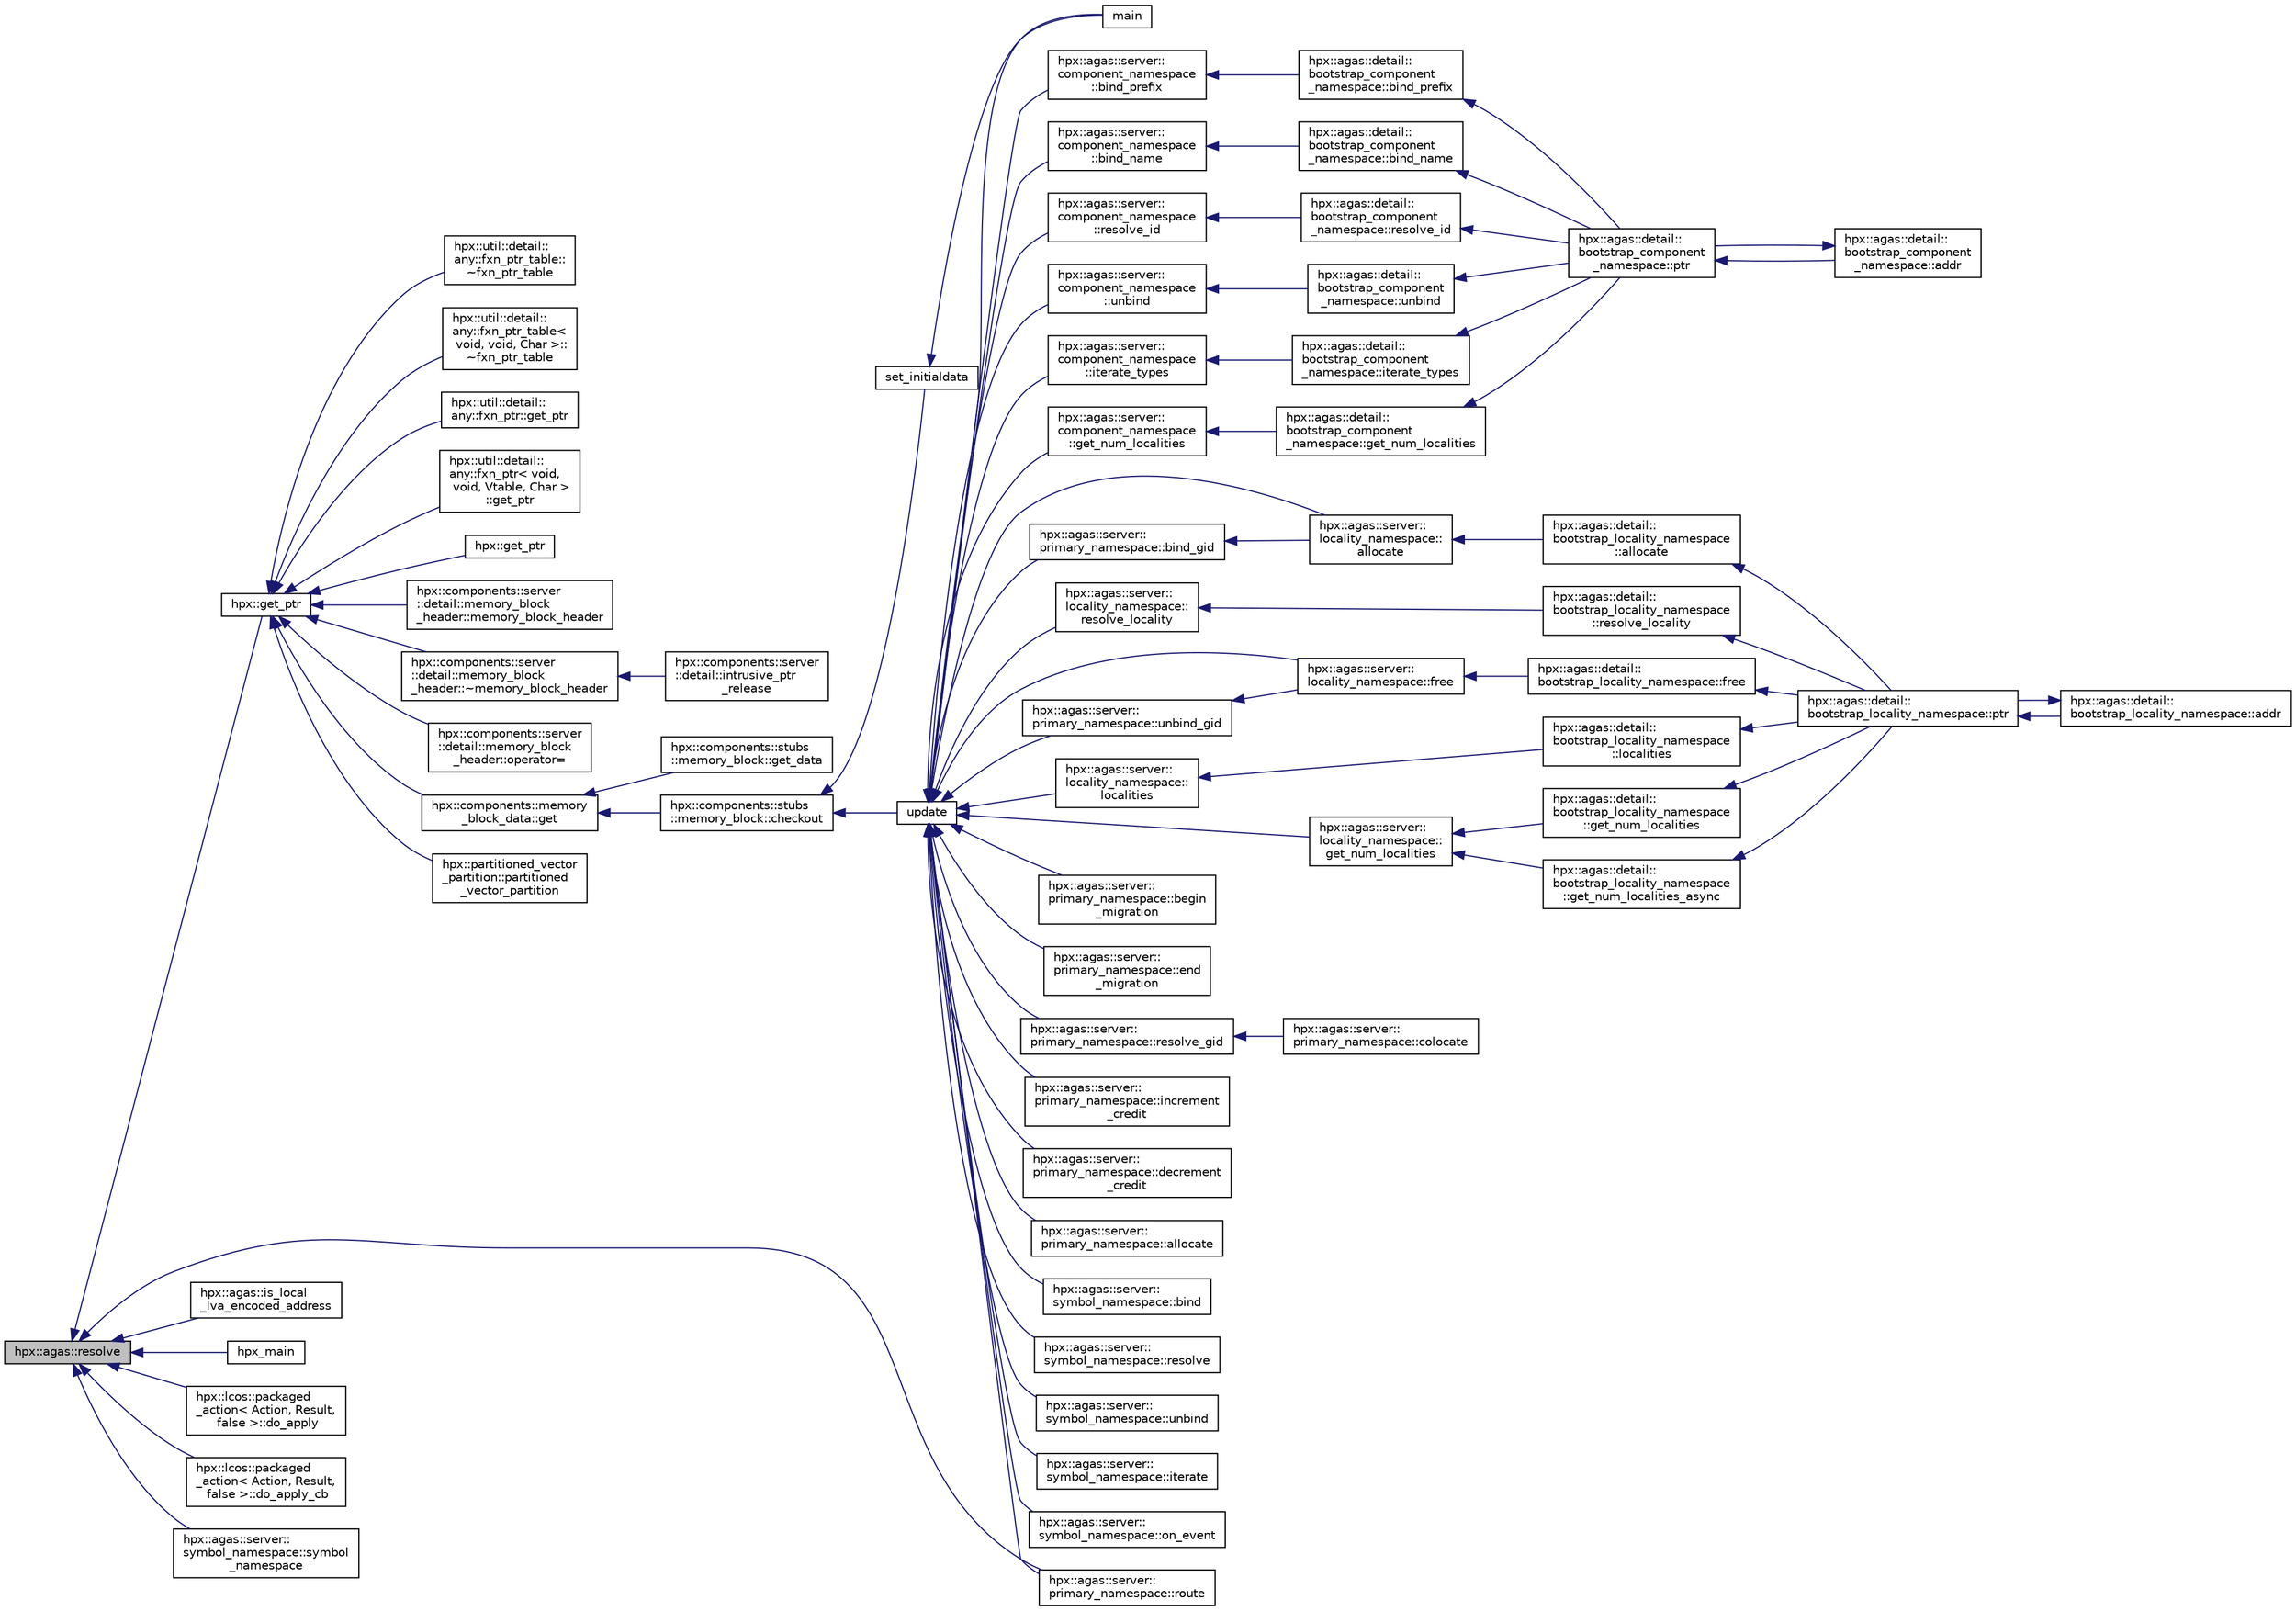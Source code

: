 digraph "hpx::agas::resolve"
{
  edge [fontname="Helvetica",fontsize="10",labelfontname="Helvetica",labelfontsize="10"];
  node [fontname="Helvetica",fontsize="10",shape=record];
  rankdir="LR";
  Node4692 [label="hpx::agas::resolve",height=0.2,width=0.4,color="black", fillcolor="grey75", style="filled", fontcolor="black"];
  Node4692 -> Node4693 [dir="back",color="midnightblue",fontsize="10",style="solid",fontname="Helvetica"];
  Node4693 [label="hpx::get_ptr",height=0.2,width=0.4,color="black", fillcolor="white", style="filled",URL="$d8/d83/namespacehpx.html#aeb814737de830a2e8e340ca052d5ebfa",tooltip="Returns a future referring to the pointer to the underlying memory of a component. "];
  Node4693 -> Node4694 [dir="back",color="midnightblue",fontsize="10",style="solid",fontname="Helvetica"];
  Node4694 [label="hpx::util::detail::\lany::fxn_ptr_table::\l~fxn_ptr_table",height=0.2,width=0.4,color="black", fillcolor="white", style="filled",URL="$d4/d23/structhpx_1_1util_1_1detail_1_1any_1_1fxn__ptr__table.html#abec0243c15a22c17b416628b8de59111"];
  Node4693 -> Node4695 [dir="back",color="midnightblue",fontsize="10",style="solid",fontname="Helvetica"];
  Node4695 [label="hpx::util::detail::\lany::fxn_ptr_table\<\l void, void, Char \>::\l~fxn_ptr_table",height=0.2,width=0.4,color="black", fillcolor="white", style="filled",URL="$d3/d8f/structhpx_1_1util_1_1detail_1_1any_1_1fxn__ptr__table_3_01void_00_01void_00_01_char_01_4.html#aa98a639e98218646776adc0f4d0c4f68"];
  Node4693 -> Node4696 [dir="back",color="midnightblue",fontsize="10",style="solid",fontname="Helvetica"];
  Node4696 [label="hpx::util::detail::\lany::fxn_ptr::get_ptr",height=0.2,width=0.4,color="black", fillcolor="white", style="filled",URL="$d7/dcb/structhpx_1_1util_1_1detail_1_1any_1_1fxn__ptr.html#a43d78a2ab4dd4b2149f361b38eeac853"];
  Node4693 -> Node4697 [dir="back",color="midnightblue",fontsize="10",style="solid",fontname="Helvetica"];
  Node4697 [label="hpx::util::detail::\lany::fxn_ptr\< void,\l void, Vtable, Char \>\l::get_ptr",height=0.2,width=0.4,color="black", fillcolor="white", style="filled",URL="$d4/dfd/structhpx_1_1util_1_1detail_1_1any_1_1fxn__ptr_3_01void_00_01void_00_01_vtable_00_01_char_01_4.html#a92b4217797102bca7f9ebe903be1cbbe"];
  Node4693 -> Node4698 [dir="back",color="midnightblue",fontsize="10",style="solid",fontname="Helvetica"];
  Node4698 [label="hpx::get_ptr",height=0.2,width=0.4,color="black", fillcolor="white", style="filled",URL="$d8/d83/namespacehpx.html#a488c36e8791a0f000ffce5ce86994602",tooltip="Returns a future referring to the pointer to the underlying memory of a component. "];
  Node4693 -> Node4699 [dir="back",color="midnightblue",fontsize="10",style="solid",fontname="Helvetica"];
  Node4699 [label="hpx::components::server\l::detail::memory_block\l_header::memory_block_header",height=0.2,width=0.4,color="black", fillcolor="white", style="filled",URL="$d7/d1b/classhpx_1_1components_1_1server_1_1detail_1_1memory__block__header.html#aed5e8cf63bf5845d4e1e6d24c5ff36fe"];
  Node4693 -> Node4700 [dir="back",color="midnightblue",fontsize="10",style="solid",fontname="Helvetica"];
  Node4700 [label="hpx::components::server\l::detail::memory_block\l_header::~memory_block_header",height=0.2,width=0.4,color="black", fillcolor="white", style="filled",URL="$d7/d1b/classhpx_1_1components_1_1server_1_1detail_1_1memory__block__header.html#a64944da9256f10c75be3c4683f978314"];
  Node4700 -> Node4701 [dir="back",color="midnightblue",fontsize="10",style="solid",fontname="Helvetica"];
  Node4701 [label="hpx::components::server\l::detail::intrusive_ptr\l_release",height=0.2,width=0.4,color="black", fillcolor="white", style="filled",URL="$d8/d25/namespacehpx_1_1components_1_1server_1_1detail.html#a17d9da126dd7a005fe03586fc75ca180"];
  Node4693 -> Node4702 [dir="back",color="midnightblue",fontsize="10",style="solid",fontname="Helvetica"];
  Node4702 [label="hpx::components::server\l::detail::memory_block\l_header::operator=",height=0.2,width=0.4,color="black", fillcolor="white", style="filled",URL="$d7/d1b/classhpx_1_1components_1_1server_1_1detail_1_1memory__block__header.html#a9f0f60ded060c5333875f47c4d36df16"];
  Node4693 -> Node4703 [dir="back",color="midnightblue",fontsize="10",style="solid",fontname="Helvetica"];
  Node4703 [label="hpx::components::memory\l_block_data::get",height=0.2,width=0.4,color="black", fillcolor="white", style="filled",URL="$d5/d76/classhpx_1_1components_1_1memory__block__data.html#a97ce2f01b730d8d90d329c1642fc0b28"];
  Node4703 -> Node4704 [dir="back",color="midnightblue",fontsize="10",style="solid",fontname="Helvetica"];
  Node4704 [label="hpx::components::stubs\l::memory_block::get_data",height=0.2,width=0.4,color="black", fillcolor="white", style="filled",URL="$d2/d46/structhpx_1_1components_1_1stubs_1_1memory__block.html#ac16c7812886244945987a05d7cb9b6e2"];
  Node4703 -> Node4705 [dir="back",color="midnightblue",fontsize="10",style="solid",fontname="Helvetica"];
  Node4705 [label="hpx::components::stubs\l::memory_block::checkout",height=0.2,width=0.4,color="black", fillcolor="white", style="filled",URL="$d2/d46/structhpx_1_1components_1_1stubs_1_1memory__block.html#a37128bbb38e0ee31010f3d06d6de4e66"];
  Node4705 -> Node4706 [dir="back",color="midnightblue",fontsize="10",style="solid",fontname="Helvetica"];
  Node4706 [label="set_initialdata",height=0.2,width=0.4,color="black", fillcolor="white", style="filled",URL="$d7/d8b/non__atomic__rma_8cpp.html#a8088a219b6b7da870545f4ec73f80930"];
  Node4706 -> Node4707 [dir="back",color="midnightblue",fontsize="10",style="solid",fontname="Helvetica"];
  Node4707 [label="main",height=0.2,width=0.4,color="black", fillcolor="white", style="filled",URL="$d7/d8b/non__atomic__rma_8cpp.html#a0ddf1224851353fc92bfbff6f499fa97"];
  Node4705 -> Node4708 [dir="back",color="midnightblue",fontsize="10",style="solid",fontname="Helvetica"];
  Node4708 [label="update",height=0.2,width=0.4,color="black", fillcolor="white", style="filled",URL="$d7/d8b/non__atomic__rma_8cpp.html#a1f6c9aa3449cfad360e892c9c0bb7773"];
  Node4708 -> Node4709 [dir="back",color="midnightblue",fontsize="10",style="solid",fontname="Helvetica"];
  Node4709 [label="hpx::agas::server::\lcomponent_namespace\l::bind_prefix",height=0.2,width=0.4,color="black", fillcolor="white", style="filled",URL="$d4/dc8/structhpx_1_1agas_1_1server_1_1component__namespace.html#aa0f1e073d2837e493bbb13ffd5c06dc7"];
  Node4709 -> Node4710 [dir="back",color="midnightblue",fontsize="10",style="solid",fontname="Helvetica"];
  Node4710 [label="hpx::agas::detail::\lbootstrap_component\l_namespace::bind_prefix",height=0.2,width=0.4,color="black", fillcolor="white", style="filled",URL="$d4/db7/structhpx_1_1agas_1_1detail_1_1bootstrap__component__namespace.html#a9c4e85844335c1eb7a2dee35ab973927"];
  Node4710 -> Node4711 [dir="back",color="midnightblue",fontsize="10",style="solid",fontname="Helvetica"];
  Node4711 [label="hpx::agas::detail::\lbootstrap_component\l_namespace::ptr",height=0.2,width=0.4,color="black", fillcolor="white", style="filled",URL="$d4/db7/structhpx_1_1agas_1_1detail_1_1bootstrap__component__namespace.html#a2ddc1b51e40d6b5c32f7eeba52a7527d"];
  Node4711 -> Node4712 [dir="back",color="midnightblue",fontsize="10",style="solid",fontname="Helvetica"];
  Node4712 [label="hpx::agas::detail::\lbootstrap_component\l_namespace::addr",height=0.2,width=0.4,color="black", fillcolor="white", style="filled",URL="$d4/db7/structhpx_1_1agas_1_1detail_1_1bootstrap__component__namespace.html#a4947343cef580d3a72f9fcb6803a54b1"];
  Node4712 -> Node4711 [dir="back",color="midnightblue",fontsize="10",style="solid",fontname="Helvetica"];
  Node4708 -> Node4713 [dir="back",color="midnightblue",fontsize="10",style="solid",fontname="Helvetica"];
  Node4713 [label="hpx::agas::server::\lcomponent_namespace\l::bind_name",height=0.2,width=0.4,color="black", fillcolor="white", style="filled",URL="$d4/dc8/structhpx_1_1agas_1_1server_1_1component__namespace.html#ac81ad0c6b5a63d0af3299207949b4749"];
  Node4713 -> Node4714 [dir="back",color="midnightblue",fontsize="10",style="solid",fontname="Helvetica"];
  Node4714 [label="hpx::agas::detail::\lbootstrap_component\l_namespace::bind_name",height=0.2,width=0.4,color="black", fillcolor="white", style="filled",URL="$d4/db7/structhpx_1_1agas_1_1detail_1_1bootstrap__component__namespace.html#ad25372861bda6208139f91887d918fbb"];
  Node4714 -> Node4711 [dir="back",color="midnightblue",fontsize="10",style="solid",fontname="Helvetica"];
  Node4708 -> Node4715 [dir="back",color="midnightblue",fontsize="10",style="solid",fontname="Helvetica"];
  Node4715 [label="hpx::agas::server::\lcomponent_namespace\l::resolve_id",height=0.2,width=0.4,color="black", fillcolor="white", style="filled",URL="$d4/dc8/structhpx_1_1agas_1_1server_1_1component__namespace.html#acee1577d340b0c3af69fea410a97e760"];
  Node4715 -> Node4716 [dir="back",color="midnightblue",fontsize="10",style="solid",fontname="Helvetica"];
  Node4716 [label="hpx::agas::detail::\lbootstrap_component\l_namespace::resolve_id",height=0.2,width=0.4,color="black", fillcolor="white", style="filled",URL="$d4/db7/structhpx_1_1agas_1_1detail_1_1bootstrap__component__namespace.html#a59c6702ea1ee4d5d744d89bb57c6ba83"];
  Node4716 -> Node4711 [dir="back",color="midnightblue",fontsize="10",style="solid",fontname="Helvetica"];
  Node4708 -> Node4717 [dir="back",color="midnightblue",fontsize="10",style="solid",fontname="Helvetica"];
  Node4717 [label="hpx::agas::server::\lcomponent_namespace\l::unbind",height=0.2,width=0.4,color="black", fillcolor="white", style="filled",URL="$d4/dc8/structhpx_1_1agas_1_1server_1_1component__namespace.html#a6a1c04b36c3f7c2a61dba64cf586f2b7"];
  Node4717 -> Node4718 [dir="back",color="midnightblue",fontsize="10",style="solid",fontname="Helvetica"];
  Node4718 [label="hpx::agas::detail::\lbootstrap_component\l_namespace::unbind",height=0.2,width=0.4,color="black", fillcolor="white", style="filled",URL="$d4/db7/structhpx_1_1agas_1_1detail_1_1bootstrap__component__namespace.html#aed0961449fec108933b6f738040e98af"];
  Node4718 -> Node4711 [dir="back",color="midnightblue",fontsize="10",style="solid",fontname="Helvetica"];
  Node4708 -> Node4719 [dir="back",color="midnightblue",fontsize="10",style="solid",fontname="Helvetica"];
  Node4719 [label="hpx::agas::server::\lcomponent_namespace\l::iterate_types",height=0.2,width=0.4,color="black", fillcolor="white", style="filled",URL="$d4/dc8/structhpx_1_1agas_1_1server_1_1component__namespace.html#a841f64a9b93bb658091f80fa5019c42c"];
  Node4719 -> Node4720 [dir="back",color="midnightblue",fontsize="10",style="solid",fontname="Helvetica"];
  Node4720 [label="hpx::agas::detail::\lbootstrap_component\l_namespace::iterate_types",height=0.2,width=0.4,color="black", fillcolor="white", style="filled",URL="$d4/db7/structhpx_1_1agas_1_1detail_1_1bootstrap__component__namespace.html#a750193d7d4f0ed8a9adcd7054ae62063"];
  Node4720 -> Node4711 [dir="back",color="midnightblue",fontsize="10",style="solid",fontname="Helvetica"];
  Node4708 -> Node4721 [dir="back",color="midnightblue",fontsize="10",style="solid",fontname="Helvetica"];
  Node4721 [label="hpx::agas::server::\lcomponent_namespace\l::get_num_localities",height=0.2,width=0.4,color="black", fillcolor="white", style="filled",URL="$d4/dc8/structhpx_1_1agas_1_1server_1_1component__namespace.html#ae4612aa43bf1a3173cc0a17f78593a1f"];
  Node4721 -> Node4722 [dir="back",color="midnightblue",fontsize="10",style="solid",fontname="Helvetica"];
  Node4722 [label="hpx::agas::detail::\lbootstrap_component\l_namespace::get_num_localities",height=0.2,width=0.4,color="black", fillcolor="white", style="filled",URL="$d4/db7/structhpx_1_1agas_1_1detail_1_1bootstrap__component__namespace.html#a2ac6a4525c269aa2f635b877e98209aa"];
  Node4722 -> Node4711 [dir="back",color="midnightblue",fontsize="10",style="solid",fontname="Helvetica"];
  Node4708 -> Node4723 [dir="back",color="midnightblue",fontsize="10",style="solid",fontname="Helvetica"];
  Node4723 [label="hpx::agas::server::\llocality_namespace::\lallocate",height=0.2,width=0.4,color="black", fillcolor="white", style="filled",URL="$dc/d72/structhpx_1_1agas_1_1server_1_1locality__namespace.html#a584777211619893840252d5c72b726ac"];
  Node4723 -> Node4724 [dir="back",color="midnightblue",fontsize="10",style="solid",fontname="Helvetica"];
  Node4724 [label="hpx::agas::detail::\lbootstrap_locality_namespace\l::allocate",height=0.2,width=0.4,color="black", fillcolor="white", style="filled",URL="$d2/d28/structhpx_1_1agas_1_1detail_1_1bootstrap__locality__namespace.html#a17fa8a29a5b6c64ac5f92b67fd816be1"];
  Node4724 -> Node4725 [dir="back",color="midnightblue",fontsize="10",style="solid",fontname="Helvetica"];
  Node4725 [label="hpx::agas::detail::\lbootstrap_locality_namespace::ptr",height=0.2,width=0.4,color="black", fillcolor="white", style="filled",URL="$d2/d28/structhpx_1_1agas_1_1detail_1_1bootstrap__locality__namespace.html#a5d4dcef228d9a8e6040f2e404546a7b8"];
  Node4725 -> Node4726 [dir="back",color="midnightblue",fontsize="10",style="solid",fontname="Helvetica"];
  Node4726 [label="hpx::agas::detail::\lbootstrap_locality_namespace::addr",height=0.2,width=0.4,color="black", fillcolor="white", style="filled",URL="$d2/d28/structhpx_1_1agas_1_1detail_1_1bootstrap__locality__namespace.html#a6a5b1a39f25283d49aae9a42b5c4388a"];
  Node4726 -> Node4725 [dir="back",color="midnightblue",fontsize="10",style="solid",fontname="Helvetica"];
  Node4708 -> Node4727 [dir="back",color="midnightblue",fontsize="10",style="solid",fontname="Helvetica"];
  Node4727 [label="hpx::agas::server::\llocality_namespace::\lresolve_locality",height=0.2,width=0.4,color="black", fillcolor="white", style="filled",URL="$dc/d72/structhpx_1_1agas_1_1server_1_1locality__namespace.html#acc664dc0ee762d5b35802aa60ac9f6e7"];
  Node4727 -> Node4728 [dir="back",color="midnightblue",fontsize="10",style="solid",fontname="Helvetica"];
  Node4728 [label="hpx::agas::detail::\lbootstrap_locality_namespace\l::resolve_locality",height=0.2,width=0.4,color="black", fillcolor="white", style="filled",URL="$d2/d28/structhpx_1_1agas_1_1detail_1_1bootstrap__locality__namespace.html#a90a9e093f25dbd05d50ec1b46ced037c"];
  Node4728 -> Node4725 [dir="back",color="midnightblue",fontsize="10",style="solid",fontname="Helvetica"];
  Node4708 -> Node4729 [dir="back",color="midnightblue",fontsize="10",style="solid",fontname="Helvetica"];
  Node4729 [label="hpx::agas::server::\llocality_namespace::free",height=0.2,width=0.4,color="black", fillcolor="white", style="filled",URL="$dc/d72/structhpx_1_1agas_1_1server_1_1locality__namespace.html#a53c05de8b43cbdb17edf4930b0fc0ac6"];
  Node4729 -> Node4730 [dir="back",color="midnightblue",fontsize="10",style="solid",fontname="Helvetica"];
  Node4730 [label="hpx::agas::detail::\lbootstrap_locality_namespace::free",height=0.2,width=0.4,color="black", fillcolor="white", style="filled",URL="$d2/d28/structhpx_1_1agas_1_1detail_1_1bootstrap__locality__namespace.html#a2830ab98d14d3fadcec97a72783f9221"];
  Node4730 -> Node4725 [dir="back",color="midnightblue",fontsize="10",style="solid",fontname="Helvetica"];
  Node4708 -> Node4731 [dir="back",color="midnightblue",fontsize="10",style="solid",fontname="Helvetica"];
  Node4731 [label="hpx::agas::server::\llocality_namespace::\llocalities",height=0.2,width=0.4,color="black", fillcolor="white", style="filled",URL="$dc/d72/structhpx_1_1agas_1_1server_1_1locality__namespace.html#ab0ecc44f496ee5011c8ba2c73ea4e5e5"];
  Node4731 -> Node4732 [dir="back",color="midnightblue",fontsize="10",style="solid",fontname="Helvetica"];
  Node4732 [label="hpx::agas::detail::\lbootstrap_locality_namespace\l::localities",height=0.2,width=0.4,color="black", fillcolor="white", style="filled",URL="$d2/d28/structhpx_1_1agas_1_1detail_1_1bootstrap__locality__namespace.html#ab8a1c96ad1ffea65eac264d0c2f64de9"];
  Node4732 -> Node4725 [dir="back",color="midnightblue",fontsize="10",style="solid",fontname="Helvetica"];
  Node4708 -> Node4733 [dir="back",color="midnightblue",fontsize="10",style="solid",fontname="Helvetica"];
  Node4733 [label="hpx::agas::server::\llocality_namespace::\lget_num_localities",height=0.2,width=0.4,color="black", fillcolor="white", style="filled",URL="$dc/d72/structhpx_1_1agas_1_1server_1_1locality__namespace.html#a0df77ad95317a3800a9ae69e8a7ebbe8"];
  Node4733 -> Node4734 [dir="back",color="midnightblue",fontsize="10",style="solid",fontname="Helvetica"];
  Node4734 [label="hpx::agas::detail::\lbootstrap_locality_namespace\l::get_num_localities",height=0.2,width=0.4,color="black", fillcolor="white", style="filled",URL="$d2/d28/structhpx_1_1agas_1_1detail_1_1bootstrap__locality__namespace.html#a6c757ccbb4b7a4a0444dbe3ddee6c6c9"];
  Node4734 -> Node4725 [dir="back",color="midnightblue",fontsize="10",style="solid",fontname="Helvetica"];
  Node4733 -> Node4735 [dir="back",color="midnightblue",fontsize="10",style="solid",fontname="Helvetica"];
  Node4735 [label="hpx::agas::detail::\lbootstrap_locality_namespace\l::get_num_localities_async",height=0.2,width=0.4,color="black", fillcolor="white", style="filled",URL="$d2/d28/structhpx_1_1agas_1_1detail_1_1bootstrap__locality__namespace.html#ac82989597458b0c52fb29f1e3e9fa9d3"];
  Node4735 -> Node4725 [dir="back",color="midnightblue",fontsize="10",style="solid",fontname="Helvetica"];
  Node4708 -> Node4707 [dir="back",color="midnightblue",fontsize="10",style="solid",fontname="Helvetica"];
  Node4708 -> Node4736 [dir="back",color="midnightblue",fontsize="10",style="solid",fontname="Helvetica"];
  Node4736 [label="hpx::agas::server::\lprimary_namespace::begin\l_migration",height=0.2,width=0.4,color="black", fillcolor="white", style="filled",URL="$d7/d3a/structhpx_1_1agas_1_1server_1_1primary__namespace.html#aca25c89f18a24d56fb9d230735ac8361"];
  Node4708 -> Node4737 [dir="back",color="midnightblue",fontsize="10",style="solid",fontname="Helvetica"];
  Node4737 [label="hpx::agas::server::\lprimary_namespace::end\l_migration",height=0.2,width=0.4,color="black", fillcolor="white", style="filled",URL="$d7/d3a/structhpx_1_1agas_1_1server_1_1primary__namespace.html#a1905203b50cb381ee1cb52bbcc602286"];
  Node4708 -> Node4738 [dir="back",color="midnightblue",fontsize="10",style="solid",fontname="Helvetica"];
  Node4738 [label="hpx::agas::server::\lprimary_namespace::bind_gid",height=0.2,width=0.4,color="black", fillcolor="white", style="filled",URL="$d7/d3a/structhpx_1_1agas_1_1server_1_1primary__namespace.html#ab1681a26c8e8cc901a7e21544a88a951"];
  Node4738 -> Node4723 [dir="back",color="midnightblue",fontsize="10",style="solid",fontname="Helvetica"];
  Node4708 -> Node4739 [dir="back",color="midnightblue",fontsize="10",style="solid",fontname="Helvetica"];
  Node4739 [label="hpx::agas::server::\lprimary_namespace::resolve_gid",height=0.2,width=0.4,color="black", fillcolor="white", style="filled",URL="$d7/d3a/structhpx_1_1agas_1_1server_1_1primary__namespace.html#a967d5cd6df2454d4d74191d22028f756"];
  Node4739 -> Node4740 [dir="back",color="midnightblue",fontsize="10",style="solid",fontname="Helvetica"];
  Node4740 [label="hpx::agas::server::\lprimary_namespace::colocate",height=0.2,width=0.4,color="black", fillcolor="white", style="filled",URL="$d7/d3a/structhpx_1_1agas_1_1server_1_1primary__namespace.html#a326ebd3b0f65ea692ed0c085f015d0f4"];
  Node4708 -> Node4741 [dir="back",color="midnightblue",fontsize="10",style="solid",fontname="Helvetica"];
  Node4741 [label="hpx::agas::server::\lprimary_namespace::unbind_gid",height=0.2,width=0.4,color="black", fillcolor="white", style="filled",URL="$d7/d3a/structhpx_1_1agas_1_1server_1_1primary__namespace.html#ab86ca45dbf7362722af552f285ee5783"];
  Node4741 -> Node4729 [dir="back",color="midnightblue",fontsize="10",style="solid",fontname="Helvetica"];
  Node4708 -> Node4742 [dir="back",color="midnightblue",fontsize="10",style="solid",fontname="Helvetica"];
  Node4742 [label="hpx::agas::server::\lprimary_namespace::increment\l_credit",height=0.2,width=0.4,color="black", fillcolor="white", style="filled",URL="$d7/d3a/structhpx_1_1agas_1_1server_1_1primary__namespace.html#a4f254d5f7e9910fa0505c77f3c390011"];
  Node4708 -> Node4743 [dir="back",color="midnightblue",fontsize="10",style="solid",fontname="Helvetica"];
  Node4743 [label="hpx::agas::server::\lprimary_namespace::decrement\l_credit",height=0.2,width=0.4,color="black", fillcolor="white", style="filled",URL="$d7/d3a/structhpx_1_1agas_1_1server_1_1primary__namespace.html#ae3e39a46a5efda084c9971c1c5f519a3"];
  Node4708 -> Node4744 [dir="back",color="midnightblue",fontsize="10",style="solid",fontname="Helvetica"];
  Node4744 [label="hpx::agas::server::\lprimary_namespace::allocate",height=0.2,width=0.4,color="black", fillcolor="white", style="filled",URL="$d7/d3a/structhpx_1_1agas_1_1server_1_1primary__namespace.html#a87560fb730ac846b91fc7287dc4e247b"];
  Node4708 -> Node4745 [dir="back",color="midnightblue",fontsize="10",style="solid",fontname="Helvetica"];
  Node4745 [label="hpx::agas::server::\lprimary_namespace::route",height=0.2,width=0.4,color="black", fillcolor="white", style="filled",URL="$d7/d3a/structhpx_1_1agas_1_1server_1_1primary__namespace.html#a9037a1baa55fb13097a541bc365f2d0b"];
  Node4708 -> Node4746 [dir="back",color="midnightblue",fontsize="10",style="solid",fontname="Helvetica"];
  Node4746 [label="hpx::agas::server::\lsymbol_namespace::bind",height=0.2,width=0.4,color="black", fillcolor="white", style="filled",URL="$dc/da6/structhpx_1_1agas_1_1server_1_1symbol__namespace.html#a229ead0876ac8c5754793a2ca68de559"];
  Node4708 -> Node4747 [dir="back",color="midnightblue",fontsize="10",style="solid",fontname="Helvetica"];
  Node4747 [label="hpx::agas::server::\lsymbol_namespace::resolve",height=0.2,width=0.4,color="black", fillcolor="white", style="filled",URL="$dc/da6/structhpx_1_1agas_1_1server_1_1symbol__namespace.html#aec3fc24e40dc96142eb77537945e92d5"];
  Node4708 -> Node4748 [dir="back",color="midnightblue",fontsize="10",style="solid",fontname="Helvetica"];
  Node4748 [label="hpx::agas::server::\lsymbol_namespace::unbind",height=0.2,width=0.4,color="black", fillcolor="white", style="filled",URL="$dc/da6/structhpx_1_1agas_1_1server_1_1symbol__namespace.html#a815485bd53b2cd7bd8acb57c142cb293"];
  Node4708 -> Node4749 [dir="back",color="midnightblue",fontsize="10",style="solid",fontname="Helvetica"];
  Node4749 [label="hpx::agas::server::\lsymbol_namespace::iterate",height=0.2,width=0.4,color="black", fillcolor="white", style="filled",URL="$dc/da6/structhpx_1_1agas_1_1server_1_1symbol__namespace.html#a11805477f07dc19afc43990b2997d190"];
  Node4708 -> Node4750 [dir="back",color="midnightblue",fontsize="10",style="solid",fontname="Helvetica"];
  Node4750 [label="hpx::agas::server::\lsymbol_namespace::on_event",height=0.2,width=0.4,color="black", fillcolor="white", style="filled",URL="$dc/da6/structhpx_1_1agas_1_1server_1_1symbol__namespace.html#abbfcf18e8d40612e4fa618a39a2fc492"];
  Node4693 -> Node4751 [dir="back",color="midnightblue",fontsize="10",style="solid",fontname="Helvetica"];
  Node4751 [label="hpx::partitioned_vector\l_partition::partitioned\l_vector_partition",height=0.2,width=0.4,color="black", fillcolor="white", style="filled",URL="$da/d87/classhpx_1_1partitioned__vector__partition.html#a85078a778fae06c9d51315c2775227c2"];
  Node4692 -> Node4752 [dir="back",color="midnightblue",fontsize="10",style="solid",fontname="Helvetica"];
  Node4752 [label="hpx::agas::is_local\l_lva_encoded_address",height=0.2,width=0.4,color="black", fillcolor="white", style="filled",URL="$dc/d54/namespacehpx_1_1agas.html#abb5e5584ed3b536ace8e3f58415e24c2"];
  Node4692 -> Node4753 [dir="back",color="midnightblue",fontsize="10",style="solid",fontname="Helvetica"];
  Node4753 [label="hpx_main",height=0.2,width=0.4,color="black", fillcolor="white", style="filled",URL="$d1/d4f/local__address__rebind_8cpp.html#aaf67a3863f19ff7033e239ebb1204fb7"];
  Node4692 -> Node4754 [dir="back",color="midnightblue",fontsize="10",style="solid",fontname="Helvetica"];
  Node4754 [label="hpx::lcos::packaged\l_action\< Action, Result,\l false \>::do_apply",height=0.2,width=0.4,color="black", fillcolor="white", style="filled",URL="$df/da7/classhpx_1_1lcos_1_1packaged__action_3_01_action_00_01_result_00_01false_01_4.html#a7b4b07dc448c4f1e41b2d0dd4db0766d"];
  Node4692 -> Node4755 [dir="back",color="midnightblue",fontsize="10",style="solid",fontname="Helvetica"];
  Node4755 [label="hpx::lcos::packaged\l_action\< Action, Result,\l false \>::do_apply_cb",height=0.2,width=0.4,color="black", fillcolor="white", style="filled",URL="$df/da7/classhpx_1_1lcos_1_1packaged__action_3_01_action_00_01_result_00_01false_01_4.html#ae9e7cb83096eb3fd1b748c39545d66a7"];
  Node4692 -> Node4745 [dir="back",color="midnightblue",fontsize="10",style="solid",fontname="Helvetica"];
  Node4692 -> Node4756 [dir="back",color="midnightblue",fontsize="10",style="solid",fontname="Helvetica"];
  Node4756 [label="hpx::agas::server::\lsymbol_namespace::symbol\l_namespace",height=0.2,width=0.4,color="black", fillcolor="white", style="filled",URL="$dc/da6/structhpx_1_1agas_1_1server_1_1symbol__namespace.html#a47e93a69f95628011765023a666b6619"];
}
